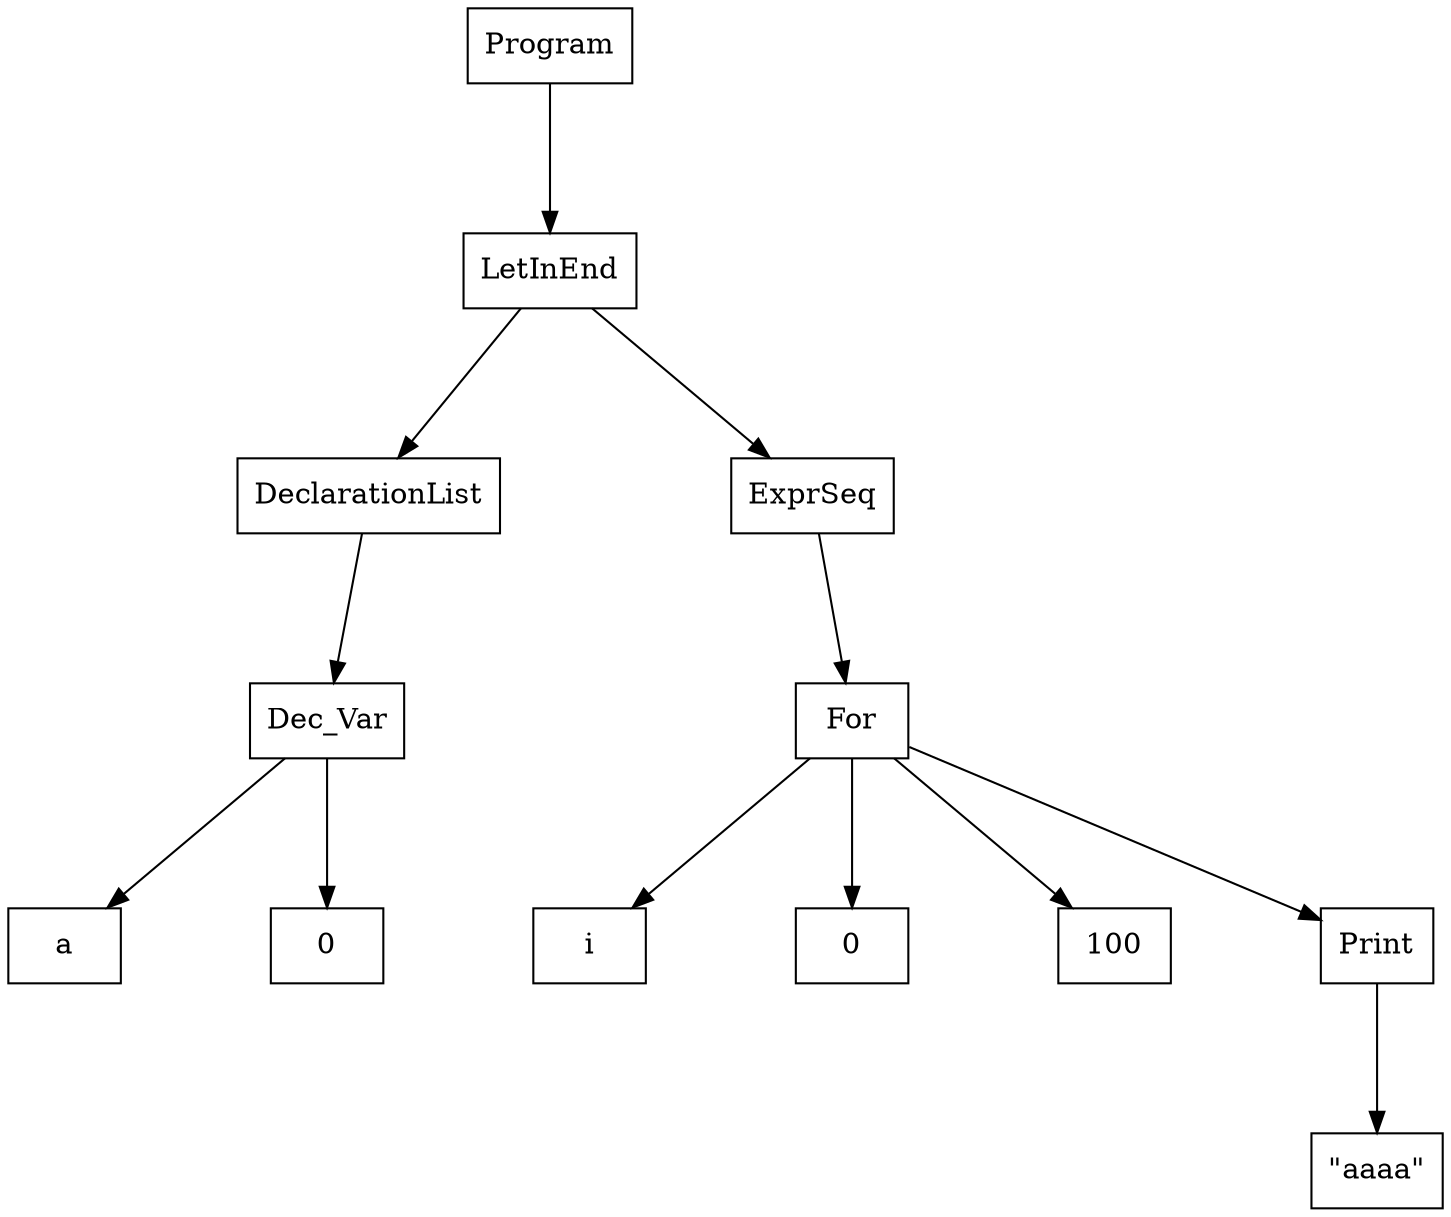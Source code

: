 digraph "ast"{

	nodesep=1;
	ranksep=1;

	N0 [label="Program", shape="box"];
	N1 [label="LetInEnd", shape="box"];
	N2 [label="DeclarationList", shape="box"];
	N3 [label="Dec_Var", shape="box"];
	N4 [label="a", shape="box"];
	N5 [label="0", shape="box"];
	N6 [label="ExprSeq", shape="box"];
	N7 [label="For", shape="box"];
	N8 [label="i", shape="box"];
	N9 [label="0", shape="box"];
	N10 [label="100", shape="box"];
	N12 [label="\"aaaa\"", shape="box"];
	N11 [label="Print", shape="box"];

	N3 -> N4; 
	N3 -> N5; 
	N2 -> N3; 
	N1 -> N2; 
	N7 -> N8; 
	N7 -> N9; 
	N7 -> N10; 
	N11 -> N12; 
	N7 -> N11; 
	N6 -> N7; 
	N1 -> N6; 
	N0 -> N1; 
}
